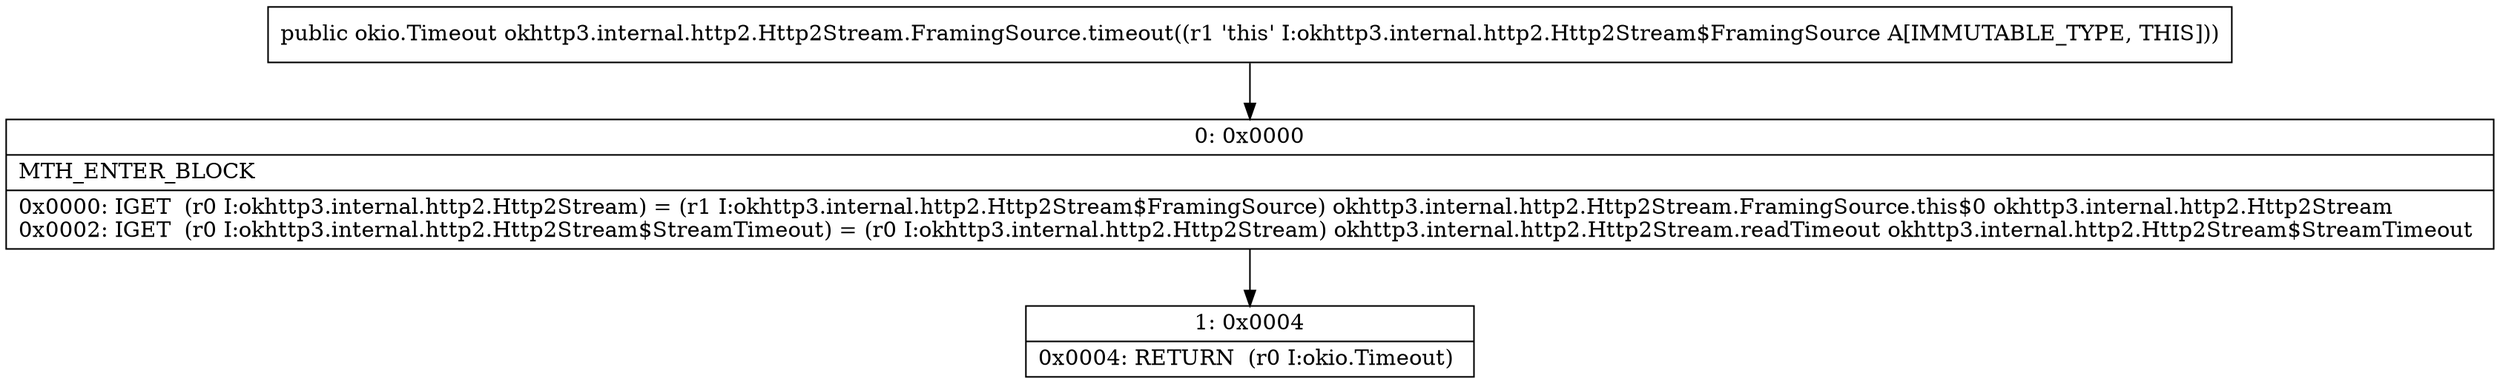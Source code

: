 digraph "CFG forokhttp3.internal.http2.Http2Stream.FramingSource.timeout()Lokio\/Timeout;" {
Node_0 [shape=record,label="{0\:\ 0x0000|MTH_ENTER_BLOCK\l|0x0000: IGET  (r0 I:okhttp3.internal.http2.Http2Stream) = (r1 I:okhttp3.internal.http2.Http2Stream$FramingSource) okhttp3.internal.http2.Http2Stream.FramingSource.this$0 okhttp3.internal.http2.Http2Stream \l0x0002: IGET  (r0 I:okhttp3.internal.http2.Http2Stream$StreamTimeout) = (r0 I:okhttp3.internal.http2.Http2Stream) okhttp3.internal.http2.Http2Stream.readTimeout okhttp3.internal.http2.Http2Stream$StreamTimeout \l}"];
Node_1 [shape=record,label="{1\:\ 0x0004|0x0004: RETURN  (r0 I:okio.Timeout) \l}"];
MethodNode[shape=record,label="{public okio.Timeout okhttp3.internal.http2.Http2Stream.FramingSource.timeout((r1 'this' I:okhttp3.internal.http2.Http2Stream$FramingSource A[IMMUTABLE_TYPE, THIS])) }"];
MethodNode -> Node_0;
Node_0 -> Node_1;
}

